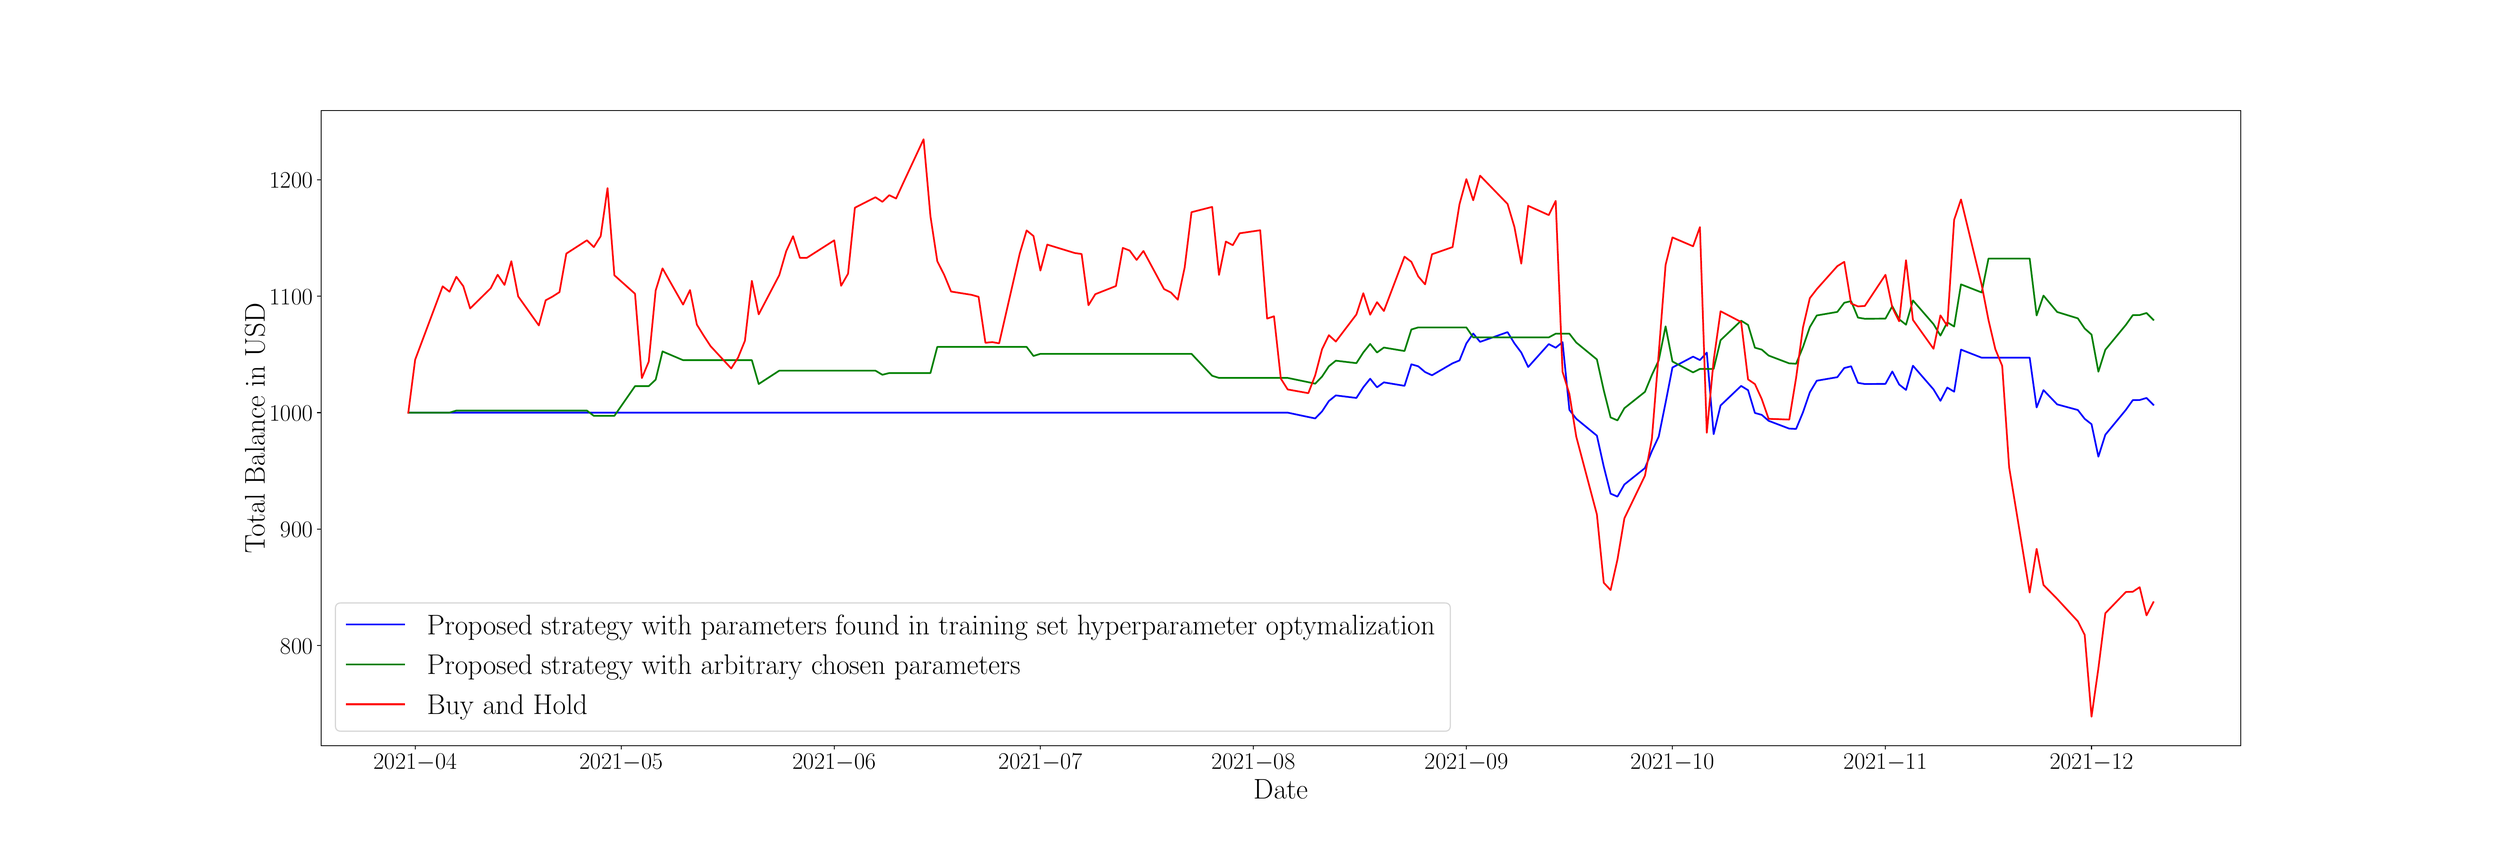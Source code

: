 \begingroup%
\makeatletter%
\begin{pgfpicture}%
\pgfpathrectangle{\pgfpointorigin}{\pgfqpoint{30.0in}{10.0in}}%
\pgfusepath{use as bounding box, clip}%
\begin{pgfscope}%
\pgfsetbuttcap%
\pgfsetmiterjoin%
\definecolor{currentfill}{rgb}{1.0,1.0,1.0}%
\pgfsetfillcolor{currentfill}%
\pgfsetlinewidth{0.0pt}%
\definecolor{currentstroke}{rgb}{1.0,1.0,1.0}%
\pgfsetstrokecolor{currentstroke}%
\pgfsetdash{}{0pt}%
\pgfpathmoveto{\pgfqpoint{0.0in}{0.0in}}%
\pgfpathlineto{\pgfqpoint{30.0in}{0.0in}}%
\pgfpathlineto{\pgfqpoint{30.0in}{10.0in}}%
\pgfpathlineto{\pgfqpoint{0.0in}{10.0in}}%
\pgfpathlineto{\pgfqpoint{0.0in}{0.0in}}%
\pgfpathclose%
\pgfusepath{fill}%
\end{pgfscope}%
\begin{pgfscope}%
\pgfsetbuttcap%
\pgfsetmiterjoin%
\definecolor{currentfill}{rgb}{1.0,1.0,1.0}%
\pgfsetfillcolor{currentfill}%
\pgfsetlinewidth{0.0pt}%
\definecolor{currentstroke}{rgb}{0.0,0.0,0.0}%
\pgfsetstrokecolor{currentstroke}%
\pgfsetstrokeopacity{0.0}%
\pgfsetdash{}{0pt}%
\pgfpathmoveto{\pgfqpoint{3.75in}{1.1in}}%
\pgfpathlineto{\pgfqpoint{27.0in}{1.1in}}%
\pgfpathlineto{\pgfqpoint{27.0in}{8.8in}}%
\pgfpathlineto{\pgfqpoint{3.75in}{8.8in}}%
\pgfpathlineto{\pgfqpoint{3.75in}{1.1in}}%
\pgfpathclose%
\pgfusepath{fill}%
\end{pgfscope}%
\begin{pgfscope}%
\pgfsetbuttcap%
\pgfsetroundjoin%
\definecolor{currentfill}{rgb}{0.0,0.0,0.0}%
\pgfsetfillcolor{currentfill}%
\pgfsetlinewidth{0.803pt}%
\definecolor{currentstroke}{rgb}{0.0,0.0,0.0}%
\pgfsetstrokecolor{currentstroke}%
\pgfsetdash{}{0pt}%
\pgfsys@defobject{currentmarker}{\pgfqpoint{0.0in}{-0.049in}}{\pgfqpoint{0.0in}{0.0in}}{%
\pgfpathmoveto{\pgfqpoint{0.0in}{0.0in}}%
\pgfpathlineto{\pgfqpoint{0.0in}{-0.049in}}%
\pgfusepath{stroke,fill}%
}%
\begin{pgfscope}%
\pgfsys@transformshift{4.89in}{1.1in}%
\pgfsys@useobject{currentmarker}{}%
\end{pgfscope}%
\end{pgfscope}%
\begin{pgfscope}%
\definecolor{textcolor}{rgb}{0.0,0.0,0.0}%
\pgfsetstrokecolor{textcolor}%
\pgfsetfillcolor{textcolor}%
\pgftext[x=4.89in,y=1.003in,,top]{\color{textcolor}\rmfamily\fontsize{20.0}{24.0}\selectfont \(\displaystyle {2021{-}04}\)}%
\end{pgfscope}%
\begin{pgfscope}%
\pgfsetbuttcap%
\pgfsetroundjoin%
\definecolor{currentfill}{rgb}{0.0,0.0,0.0}%
\pgfsetfillcolor{currentfill}%
\pgfsetlinewidth{0.803pt}%
\definecolor{currentstroke}{rgb}{0.0,0.0,0.0}%
\pgfsetstrokecolor{currentstroke}%
\pgfsetdash{}{0pt}%
\pgfsys@defobject{currentmarker}{\pgfqpoint{0.0in}{-0.049in}}{\pgfqpoint{0.0in}{0.0in}}{%
\pgfpathmoveto{\pgfqpoint{0.0in}{0.0in}}%
\pgfpathlineto{\pgfqpoint{0.0in}{-0.049in}}%
\pgfusepath{stroke,fill}%
}%
\begin{pgfscope}%
\pgfsys@transformshift{7.386in}{1.1in}%
\pgfsys@useobject{currentmarker}{}%
\end{pgfscope}%
\end{pgfscope}%
\begin{pgfscope}%
\definecolor{textcolor}{rgb}{0.0,0.0,0.0}%
\pgfsetstrokecolor{textcolor}%
\pgfsetfillcolor{textcolor}%
\pgftext[x=7.386in,y=1.003in,,top]{\color{textcolor}\rmfamily\fontsize{20.0}{24.0}\selectfont \(\displaystyle {2021{-}05}\)}%
\end{pgfscope}%
\begin{pgfscope}%
\pgfsetbuttcap%
\pgfsetroundjoin%
\definecolor{currentfill}{rgb}{0.0,0.0,0.0}%
\pgfsetfillcolor{currentfill}%
\pgfsetlinewidth{0.803pt}%
\definecolor{currentstroke}{rgb}{0.0,0.0,0.0}%
\pgfsetstrokecolor{currentstroke}%
\pgfsetdash{}{0pt}%
\pgfsys@defobject{currentmarker}{\pgfqpoint{0.0in}{-0.049in}}{\pgfqpoint{0.0in}{0.0in}}{%
\pgfpathmoveto{\pgfqpoint{0.0in}{0.0in}}%
\pgfpathlineto{\pgfqpoint{0.0in}{-0.049in}}%
\pgfusepath{stroke,fill}%
}%
\begin{pgfscope}%
\pgfsys@transformshift{9.966in}{1.1in}%
\pgfsys@useobject{currentmarker}{}%
\end{pgfscope}%
\end{pgfscope}%
\begin{pgfscope}%
\definecolor{textcolor}{rgb}{0.0,0.0,0.0}%
\pgfsetstrokecolor{textcolor}%
\pgfsetfillcolor{textcolor}%
\pgftext[x=9.966in,y=1.003in,,top]{\color{textcolor}\rmfamily\fontsize{20.0}{24.0}\selectfont \(\displaystyle {2021{-}06}\)}%
\end{pgfscope}%
\begin{pgfscope}%
\pgfsetbuttcap%
\pgfsetroundjoin%
\definecolor{currentfill}{rgb}{0.0,0.0,0.0}%
\pgfsetfillcolor{currentfill}%
\pgfsetlinewidth{0.803pt}%
\definecolor{currentstroke}{rgb}{0.0,0.0,0.0}%
\pgfsetstrokecolor{currentstroke}%
\pgfsetdash{}{0pt}%
\pgfsys@defobject{currentmarker}{\pgfqpoint{0.0in}{-0.049in}}{\pgfqpoint{0.0in}{0.0in}}{%
\pgfpathmoveto{\pgfqpoint{0.0in}{0.0in}}%
\pgfpathlineto{\pgfqpoint{0.0in}{-0.049in}}%
\pgfusepath{stroke,fill}%
}%
\begin{pgfscope}%
\pgfsys@transformshift{12.463in}{1.1in}%
\pgfsys@useobject{currentmarker}{}%
\end{pgfscope}%
\end{pgfscope}%
\begin{pgfscope}%
\definecolor{textcolor}{rgb}{0.0,0.0,0.0}%
\pgfsetstrokecolor{textcolor}%
\pgfsetfillcolor{textcolor}%
\pgftext[x=12.463in,y=1.003in,,top]{\color{textcolor}\rmfamily\fontsize{20.0}{24.0}\selectfont \(\displaystyle {2021{-}07}\)}%
\end{pgfscope}%
\begin{pgfscope}%
\pgfsetbuttcap%
\pgfsetroundjoin%
\definecolor{currentfill}{rgb}{0.0,0.0,0.0}%
\pgfsetfillcolor{currentfill}%
\pgfsetlinewidth{0.803pt}%
\definecolor{currentstroke}{rgb}{0.0,0.0,0.0}%
\pgfsetstrokecolor{currentstroke}%
\pgfsetdash{}{0pt}%
\pgfsys@defobject{currentmarker}{\pgfqpoint{0.0in}{-0.049in}}{\pgfqpoint{0.0in}{0.0in}}{%
\pgfpathmoveto{\pgfqpoint{0.0in}{0.0in}}%
\pgfpathlineto{\pgfqpoint{0.0in}{-0.049in}}%
\pgfusepath{stroke,fill}%
}%
\begin{pgfscope}%
\pgfsys@transformshift{15.042in}{1.1in}%
\pgfsys@useobject{currentmarker}{}%
\end{pgfscope}%
\end{pgfscope}%
\begin{pgfscope}%
\definecolor{textcolor}{rgb}{0.0,0.0,0.0}%
\pgfsetstrokecolor{textcolor}%
\pgfsetfillcolor{textcolor}%
\pgftext[x=15.042in,y=1.003in,,top]{\color{textcolor}\rmfamily\fontsize{20.0}{24.0}\selectfont \(\displaystyle {2021{-}08}\)}%
\end{pgfscope}%
\begin{pgfscope}%
\pgfsetbuttcap%
\pgfsetroundjoin%
\definecolor{currentfill}{rgb}{0.0,0.0,0.0}%
\pgfsetfillcolor{currentfill}%
\pgfsetlinewidth{0.803pt}%
\definecolor{currentstroke}{rgb}{0.0,0.0,0.0}%
\pgfsetstrokecolor{currentstroke}%
\pgfsetdash{}{0pt}%
\pgfsys@defobject{currentmarker}{\pgfqpoint{0.0in}{-0.049in}}{\pgfqpoint{0.0in}{0.0in}}{%
\pgfpathmoveto{\pgfqpoint{0.0in}{0.0in}}%
\pgfpathlineto{\pgfqpoint{0.0in}{-0.049in}}%
\pgfusepath{stroke,fill}%
}%
\begin{pgfscope}%
\pgfsys@transformshift{17.622in}{1.1in}%
\pgfsys@useobject{currentmarker}{}%
\end{pgfscope}%
\end{pgfscope}%
\begin{pgfscope}%
\definecolor{textcolor}{rgb}{0.0,0.0,0.0}%
\pgfsetstrokecolor{textcolor}%
\pgfsetfillcolor{textcolor}%
\pgftext[x=17.622in,y=1.003in,,top]{\color{textcolor}\rmfamily\fontsize{20.0}{24.0}\selectfont \(\displaystyle {2021{-}09}\)}%
\end{pgfscope}%
\begin{pgfscope}%
\pgfsetbuttcap%
\pgfsetroundjoin%
\definecolor{currentfill}{rgb}{0.0,0.0,0.0}%
\pgfsetfillcolor{currentfill}%
\pgfsetlinewidth{0.803pt}%
\definecolor{currentstroke}{rgb}{0.0,0.0,0.0}%
\pgfsetstrokecolor{currentstroke}%
\pgfsetdash{}{0pt}%
\pgfsys@defobject{currentmarker}{\pgfqpoint{0.0in}{-0.049in}}{\pgfqpoint{0.0in}{0.0in}}{%
\pgfpathmoveto{\pgfqpoint{0.0in}{0.0in}}%
\pgfpathlineto{\pgfqpoint{0.0in}{-0.049in}}%
\pgfusepath{stroke,fill}%
}%
\begin{pgfscope}%
\pgfsys@transformshift{20.118in}{1.1in}%
\pgfsys@useobject{currentmarker}{}%
\end{pgfscope}%
\end{pgfscope}%
\begin{pgfscope}%
\definecolor{textcolor}{rgb}{0.0,0.0,0.0}%
\pgfsetstrokecolor{textcolor}%
\pgfsetfillcolor{textcolor}%
\pgftext[x=20.118in,y=1.003in,,top]{\color{textcolor}\rmfamily\fontsize{20.0}{24.0}\selectfont \(\displaystyle {2021{-}10}\)}%
\end{pgfscope}%
\begin{pgfscope}%
\pgfsetbuttcap%
\pgfsetroundjoin%
\definecolor{currentfill}{rgb}{0.0,0.0,0.0}%
\pgfsetfillcolor{currentfill}%
\pgfsetlinewidth{0.803pt}%
\definecolor{currentstroke}{rgb}{0.0,0.0,0.0}%
\pgfsetstrokecolor{currentstroke}%
\pgfsetdash{}{0pt}%
\pgfsys@defobject{currentmarker}{\pgfqpoint{0.0in}{-0.049in}}{\pgfqpoint{0.0in}{0.0in}}{%
\pgfpathmoveto{\pgfqpoint{0.0in}{0.0in}}%
\pgfpathlineto{\pgfqpoint{0.0in}{-0.049in}}%
\pgfusepath{stroke,fill}%
}%
\begin{pgfscope}%
\pgfsys@transformshift{22.698in}{1.1in}%
\pgfsys@useobject{currentmarker}{}%
\end{pgfscope}%
\end{pgfscope}%
\begin{pgfscope}%
\definecolor{textcolor}{rgb}{0.0,0.0,0.0}%
\pgfsetstrokecolor{textcolor}%
\pgfsetfillcolor{textcolor}%
\pgftext[x=22.698in,y=1.003in,,top]{\color{textcolor}\rmfamily\fontsize{20.0}{24.0}\selectfont \(\displaystyle {2021{-}11}\)}%
\end{pgfscope}%
\begin{pgfscope}%
\pgfsetbuttcap%
\pgfsetroundjoin%
\definecolor{currentfill}{rgb}{0.0,0.0,0.0}%
\pgfsetfillcolor{currentfill}%
\pgfsetlinewidth{0.803pt}%
\definecolor{currentstroke}{rgb}{0.0,0.0,0.0}%
\pgfsetstrokecolor{currentstroke}%
\pgfsetdash{}{0pt}%
\pgfsys@defobject{currentmarker}{\pgfqpoint{0.0in}{-0.049in}}{\pgfqpoint{0.0in}{0.0in}}{%
\pgfpathmoveto{\pgfqpoint{0.0in}{0.0in}}%
\pgfpathlineto{\pgfqpoint{0.0in}{-0.049in}}%
\pgfusepath{stroke,fill}%
}%
\begin{pgfscope}%
\pgfsys@transformshift{25.194in}{1.1in}%
\pgfsys@useobject{currentmarker}{}%
\end{pgfscope}%
\end{pgfscope}%
\begin{pgfscope}%
\definecolor{textcolor}{rgb}{0.0,0.0,0.0}%
\pgfsetstrokecolor{textcolor}%
\pgfsetfillcolor{textcolor}%
\pgftext[x=25.194in,y=1.003in,,top]{\color{textcolor}\rmfamily\fontsize{20.0}{24.0}\selectfont \(\displaystyle {2021{-}12}\)}%
\end{pgfscope}%
\begin{pgfscope}%
\definecolor{textcolor}{rgb}{0.0,0.0,0.0}%
\pgfsetstrokecolor{textcolor}%
\pgfsetfillcolor{textcolor}%
\pgftext[x=15.375in,y=0.691in,,top]{\color{textcolor}\rmfamily\fontsize{25.0}{30.0}\selectfont Date}%
\end{pgfscope}%
\begin{pgfscope}%
\pgfsetbuttcap%
\pgfsetroundjoin%
\definecolor{currentfill}{rgb}{0.0,0.0,0.0}%
\pgfsetfillcolor{currentfill}%
\pgfsetlinewidth{0.803pt}%
\definecolor{currentstroke}{rgb}{0.0,0.0,0.0}%
\pgfsetstrokecolor{currentstroke}%
\pgfsetdash{}{0pt}%
\pgfsys@defobject{currentmarker}{\pgfqpoint{-0.049in}{0.0in}}{\pgfqpoint{-0.0in}{0.0in}}{%
\pgfpathmoveto{\pgfqpoint{-0.0in}{0.0in}}%
\pgfpathlineto{\pgfqpoint{-0.049in}{0.0in}}%
\pgfusepath{stroke,fill}%
}%
\begin{pgfscope}%
\pgfsys@transformshift{3.75in}{2.312in}%
\pgfsys@useobject{currentmarker}{}%
\end{pgfscope}%
\end{pgfscope}%
\begin{pgfscope}%
\definecolor{textcolor}{rgb}{0.0,0.0,0.0}%
\pgfsetstrokecolor{textcolor}%
\pgfsetfillcolor{textcolor}%
\pgftext[x=3.256in, y=2.212in, left, base]{\color{textcolor}\rmfamily\fontsize{20.0}{24.0}\selectfont \(\displaystyle {800}\)}%
\end{pgfscope}%
\begin{pgfscope}%
\pgfsetbuttcap%
\pgfsetroundjoin%
\definecolor{currentfill}{rgb}{0.0,0.0,0.0}%
\pgfsetfillcolor{currentfill}%
\pgfsetlinewidth{0.803pt}%
\definecolor{currentstroke}{rgb}{0.0,0.0,0.0}%
\pgfsetstrokecolor{currentstroke}%
\pgfsetdash{}{0pt}%
\pgfsys@defobject{currentmarker}{\pgfqpoint{-0.049in}{0.0in}}{\pgfqpoint{-0.0in}{0.0in}}{%
\pgfpathmoveto{\pgfqpoint{-0.0in}{0.0in}}%
\pgfpathlineto{\pgfqpoint{-0.049in}{0.0in}}%
\pgfusepath{stroke,fill}%
}%
\begin{pgfscope}%
\pgfsys@transformshift{3.75in}{3.724in}%
\pgfsys@useobject{currentmarker}{}%
\end{pgfscope}%
\end{pgfscope}%
\begin{pgfscope}%
\definecolor{textcolor}{rgb}{0.0,0.0,0.0}%
\pgfsetstrokecolor{textcolor}%
\pgfsetfillcolor{textcolor}%
\pgftext[x=3.256in, y=3.624in, left, base]{\color{textcolor}\rmfamily\fontsize{20.0}{24.0}\selectfont \(\displaystyle {900}\)}%
\end{pgfscope}%
\begin{pgfscope}%
\pgfsetbuttcap%
\pgfsetroundjoin%
\definecolor{currentfill}{rgb}{0.0,0.0,0.0}%
\pgfsetfillcolor{currentfill}%
\pgfsetlinewidth{0.803pt}%
\definecolor{currentstroke}{rgb}{0.0,0.0,0.0}%
\pgfsetstrokecolor{currentstroke}%
\pgfsetdash{}{0pt}%
\pgfsys@defobject{currentmarker}{\pgfqpoint{-0.049in}{0.0in}}{\pgfqpoint{-0.0in}{0.0in}}{%
\pgfpathmoveto{\pgfqpoint{-0.0in}{0.0in}}%
\pgfpathlineto{\pgfqpoint{-0.049in}{0.0in}}%
\pgfusepath{stroke,fill}%
}%
\begin{pgfscope}%
\pgfsys@transformshift{3.75in}{5.136in}%
\pgfsys@useobject{currentmarker}{}%
\end{pgfscope}%
\end{pgfscope}%
\begin{pgfscope}%
\definecolor{textcolor}{rgb}{0.0,0.0,0.0}%
\pgfsetstrokecolor{textcolor}%
\pgfsetfillcolor{textcolor}%
\pgftext[x=3.124in, y=5.036in, left, base]{\color{textcolor}\rmfamily\fontsize{20.0}{24.0}\selectfont \(\displaystyle {1000}\)}%
\end{pgfscope}%
\begin{pgfscope}%
\pgfsetbuttcap%
\pgfsetroundjoin%
\definecolor{currentfill}{rgb}{0.0,0.0,0.0}%
\pgfsetfillcolor{currentfill}%
\pgfsetlinewidth{0.803pt}%
\definecolor{currentstroke}{rgb}{0.0,0.0,0.0}%
\pgfsetstrokecolor{currentstroke}%
\pgfsetdash{}{0pt}%
\pgfsys@defobject{currentmarker}{\pgfqpoint{-0.049in}{0.0in}}{\pgfqpoint{-0.0in}{0.0in}}{%
\pgfpathmoveto{\pgfqpoint{-0.0in}{0.0in}}%
\pgfpathlineto{\pgfqpoint{-0.049in}{0.0in}}%
\pgfusepath{stroke,fill}%
}%
\begin{pgfscope}%
\pgfsys@transformshift{3.75in}{6.548in}%
\pgfsys@useobject{currentmarker}{}%
\end{pgfscope}%
\end{pgfscope}%
\begin{pgfscope}%
\definecolor{textcolor}{rgb}{0.0,0.0,0.0}%
\pgfsetstrokecolor{textcolor}%
\pgfsetfillcolor{textcolor}%
\pgftext[x=3.124in, y=6.448in, left, base]{\color{textcolor}\rmfamily\fontsize{20.0}{24.0}\selectfont \(\displaystyle {1100}\)}%
\end{pgfscope}%
\begin{pgfscope}%
\pgfsetbuttcap%
\pgfsetroundjoin%
\definecolor{currentfill}{rgb}{0.0,0.0,0.0}%
\pgfsetfillcolor{currentfill}%
\pgfsetlinewidth{0.803pt}%
\definecolor{currentstroke}{rgb}{0.0,0.0,0.0}%
\pgfsetstrokecolor{currentstroke}%
\pgfsetdash{}{0pt}%
\pgfsys@defobject{currentmarker}{\pgfqpoint{-0.049in}{0.0in}}{\pgfqpoint{-0.0in}{0.0in}}{%
\pgfpathmoveto{\pgfqpoint{-0.0in}{0.0in}}%
\pgfpathlineto{\pgfqpoint{-0.049in}{0.0in}}%
\pgfusepath{stroke,fill}%
}%
\begin{pgfscope}%
\pgfsys@transformshift{3.75in}{7.96in}%
\pgfsys@useobject{currentmarker}{}%
\end{pgfscope}%
\end{pgfscope}%
\begin{pgfscope}%
\definecolor{textcolor}{rgb}{0.0,0.0,0.0}%
\pgfsetstrokecolor{textcolor}%
\pgfsetfillcolor{textcolor}%
\pgftext[x=3.124in, y=7.86in, left, base]{\color{textcolor}\rmfamily\fontsize{20.0}{24.0}\selectfont \(\displaystyle {1200}\)}%
\end{pgfscope}%
\begin{pgfscope}%
\definecolor{textcolor}{rgb}{0.0,0.0,0.0}%
\pgfsetstrokecolor{textcolor}%
\pgfsetfillcolor{textcolor}%
\pgftext[x=3.069in,y=4.95in,,bottom,rotate=90.0]{\color{textcolor}\rmfamily\fontsize{25.0}{30.0}\selectfont Total Balance in USD}%
\end{pgfscope}%
\begin{pgfscope}%
\pgfpathrectangle{\pgfqpoint{3.75in}{1.1in}}{\pgfqpoint{23.25in}{7.7in}}%
\pgfusepath{clip}%
\pgfsetrectcap%
\pgfsetroundjoin%
\pgfsetlinewidth{1.506pt}%
\definecolor{currentstroke}{rgb}{0.0,0.0,1.0}%
\pgfsetstrokecolor{currentstroke}%
\pgfsetdash{}{0pt}%
\pgfpathmoveto{\pgfqpoint{4.807in}{5.136in}}%
\pgfpathlineto{\pgfqpoint{15.458in}{5.136in}}%
\pgfpathlineto{\pgfqpoint{15.708in}{5.083in}}%
\pgfpathlineto{\pgfqpoint{15.791in}{5.066in}}%
\pgfpathlineto{\pgfqpoint{15.874in}{5.151in}}%
\pgfpathlineto{\pgfqpoint{15.957in}{5.277in}}%
\pgfpathlineto{\pgfqpoint{16.041in}{5.345in}}%
\pgfpathlineto{\pgfqpoint{16.29in}{5.314in}}%
\pgfpathlineto{\pgfqpoint{16.374in}{5.444in}}%
\pgfpathlineto{\pgfqpoint{16.457in}{5.547in}}%
\pgfpathlineto{\pgfqpoint{16.54in}{5.443in}}%
\pgfpathlineto{\pgfqpoint{16.623in}{5.503in}}%
\pgfpathlineto{\pgfqpoint{16.873in}{5.461in}}%
\pgfpathlineto{\pgfqpoint{16.956in}{5.722in}}%
\pgfpathlineto{\pgfqpoint{17.039in}{5.698in}}%
\pgfpathlineto{\pgfqpoint{17.122in}{5.628in}}%
\pgfpathlineto{\pgfqpoint{17.206in}{5.589in}}%
\pgfpathlineto{\pgfqpoint{17.455in}{5.734in}}%
\pgfpathlineto{\pgfqpoint{17.539in}{5.769in}}%
\pgfpathlineto{\pgfqpoint{17.622in}{5.975in}}%
\pgfpathlineto{\pgfqpoint{17.705in}{6.095in}}%
\pgfpathlineto{\pgfqpoint{17.788in}{5.994in}}%
\pgfpathlineto{\pgfqpoint{18.121in}{6.112in}}%
\pgfpathlineto{\pgfqpoint{18.204in}{5.976in}}%
\pgfpathlineto{\pgfqpoint{18.287in}{5.865in}}%
\pgfpathlineto{\pgfqpoint{18.371in}{5.689in}}%
\pgfpathlineto{\pgfqpoint{18.62in}{5.967in}}%
\pgfpathlineto{\pgfqpoint{18.704in}{5.923in}}%
\pgfpathlineto{\pgfqpoint{18.787in}{5.991in}}%
\pgfpathlineto{\pgfqpoint{18.87in}{5.169in}}%
\pgfpathlineto{\pgfqpoint{18.953in}{5.062in}}%
\pgfpathlineto{\pgfqpoint{19.203in}{4.857in}}%
\pgfpathlineto{\pgfqpoint{19.286in}{4.483in}}%
\pgfpathlineto{\pgfqpoint{19.369in}{4.154in}}%
\pgfpathlineto{\pgfqpoint{19.452in}{4.118in}}%
\pgfpathlineto{\pgfqpoint{19.536in}{4.265in}}%
\pgfpathlineto{\pgfqpoint{19.785in}{4.464in}}%
\pgfpathlineto{\pgfqpoint{19.869in}{4.669in}}%
\pgfpathlineto{\pgfqpoint{19.952in}{4.846in}}%
\pgfpathlineto{\pgfqpoint{20.035in}{5.257in}}%
\pgfpathlineto{\pgfqpoint{20.118in}{5.683in}}%
\pgfpathlineto{\pgfqpoint{20.368in}{5.815in}}%
\pgfpathlineto{\pgfqpoint{20.451in}{5.773in}}%
\pgfpathlineto{\pgfqpoint{20.534in}{5.864in}}%
\pgfpathlineto{\pgfqpoint{20.617in}{4.875in}}%
\pgfpathlineto{\pgfqpoint{20.701in}{5.223in}}%
\pgfpathlineto{\pgfqpoint{20.95in}{5.46in}}%
\pgfpathlineto{\pgfqpoint{21.034in}{5.408in}}%
\pgfpathlineto{\pgfqpoint{21.117in}{5.132in}}%
\pgfpathlineto{\pgfqpoint{21.2in}{5.109in}}%
\pgfpathlineto{\pgfqpoint{21.283in}{5.037in}}%
\pgfpathlineto{\pgfqpoint{21.533in}{4.942in}}%
\pgfpathlineto{\pgfqpoint{21.616in}{4.939in}}%
\pgfpathlineto{\pgfqpoint{21.699in}{5.14in}}%
\pgfpathlineto{\pgfqpoint{21.782in}{5.382in}}%
\pgfpathlineto{\pgfqpoint{21.866in}{5.523in}}%
\pgfpathlineto{\pgfqpoint{22.115in}{5.566in}}%
\pgfpathlineto{\pgfqpoint{22.199in}{5.677in}}%
\pgfpathlineto{\pgfqpoint{22.282in}{5.698in}}%
\pgfpathlineto{\pgfqpoint{22.365in}{5.497in}}%
\pgfpathlineto{\pgfqpoint{22.448in}{5.483in}}%
\pgfpathlineto{\pgfqpoint{22.698in}{5.485in}}%
\pgfpathlineto{\pgfqpoint{22.781in}{5.635in}}%
\pgfpathlineto{\pgfqpoint{22.864in}{5.477in}}%
\pgfpathlineto{\pgfqpoint{22.947in}{5.411in}}%
\pgfpathlineto{\pgfqpoint{23.031in}{5.705in}}%
\pgfpathlineto{\pgfqpoint{23.28in}{5.418in}}%
\pgfpathlineto{\pgfqpoint{23.364in}{5.279in}}%
\pgfpathlineto{\pgfqpoint{23.447in}{5.44in}}%
\pgfpathlineto{\pgfqpoint{23.53in}{5.39in}}%
\pgfpathlineto{\pgfqpoint{23.613in}{5.9in}}%
\pgfpathlineto{\pgfqpoint{23.863in}{5.802in}}%
\pgfpathlineto{\pgfqpoint{24.445in}{5.802in}}%
\pgfpathlineto{\pgfqpoint{24.529in}{5.199in}}%
\pgfpathlineto{\pgfqpoint{24.612in}{5.409in}}%
\pgfpathlineto{\pgfqpoint{24.778in}{5.236in}}%
\pgfpathlineto{\pgfqpoint{25.028in}{5.168in}}%
\pgfpathlineto{\pgfqpoint{25.111in}{5.061in}}%
\pgfpathlineto{\pgfqpoint{25.194in}{4.996in}}%
\pgfpathlineto{\pgfqpoint{25.277in}{4.602in}}%
\pgfpathlineto{\pgfqpoint{25.361in}{4.868in}}%
\pgfpathlineto{\pgfqpoint{25.61in}{5.17in}}%
\pgfpathlineto{\pgfqpoint{25.694in}{5.288in}}%
\pgfpathlineto{\pgfqpoint{25.777in}{5.289in}}%
\pgfpathlineto{\pgfqpoint{25.86in}{5.314in}}%
\pgfpathlineto{\pgfqpoint{25.943in}{5.231in}}%
\pgfpathlineto{\pgfqpoint{25.943in}{5.231in}}%
\pgfusepath{stroke}%
\end{pgfscope}%
\begin{pgfscope}%
\pgfpathrectangle{\pgfqpoint{3.75in}{1.1in}}{\pgfqpoint{23.25in}{7.7in}}%
\pgfusepath{clip}%
\pgfsetrectcap%
\pgfsetroundjoin%
\pgfsetlinewidth{1.506pt}%
\definecolor{currentstroke}{rgb}{0.0,0.502,0.0}%
\pgfsetstrokecolor{currentstroke}%
\pgfsetdash{}{0pt}%
\pgfpathmoveto{\pgfqpoint{4.807in}{5.136in}}%
\pgfpathlineto{\pgfqpoint{5.306in}{5.136in}}%
\pgfpathlineto{\pgfqpoint{5.389in}{5.161in}}%
\pgfpathlineto{\pgfqpoint{6.97in}{5.161in}}%
\pgfpathlineto{\pgfqpoint{7.054in}{5.097in}}%
\pgfpathlineto{\pgfqpoint{7.303in}{5.097in}}%
\pgfpathlineto{\pgfqpoint{7.553in}{5.457in}}%
\pgfpathlineto{\pgfqpoint{7.719in}{5.457in}}%
\pgfpathlineto{\pgfqpoint{7.803in}{5.536in}}%
\pgfpathlineto{\pgfqpoint{7.886in}{5.878in}}%
\pgfpathlineto{\pgfqpoint{8.135in}{5.772in}}%
\pgfpathlineto{\pgfqpoint{8.968in}{5.772in}}%
\pgfpathlineto{\pgfqpoint{9.051in}{5.483in}}%
\pgfpathlineto{\pgfqpoint{9.3in}{5.645in}}%
\pgfpathlineto{\pgfqpoint{10.465in}{5.645in}}%
\pgfpathlineto{\pgfqpoint{10.549in}{5.595in}}%
\pgfpathlineto{\pgfqpoint{10.632in}{5.616in}}%
\pgfpathlineto{\pgfqpoint{11.131in}{5.616in}}%
\pgfpathlineto{\pgfqpoint{11.214in}{5.933in}}%
\pgfpathlineto{\pgfqpoint{12.296in}{5.933in}}%
\pgfpathlineto{\pgfqpoint{12.379in}{5.823in}}%
\pgfpathlineto{\pgfqpoint{12.463in}{5.849in}}%
\pgfpathlineto{\pgfqpoint{14.293in}{5.849in}}%
\pgfpathlineto{\pgfqpoint{14.543in}{5.583in}}%
\pgfpathlineto{\pgfqpoint{14.626in}{5.557in}}%
\pgfpathlineto{\pgfqpoint{15.458in}{5.557in}}%
\pgfpathlineto{\pgfqpoint{15.708in}{5.505in}}%
\pgfpathlineto{\pgfqpoint{15.791in}{5.487in}}%
\pgfpathlineto{\pgfqpoint{15.874in}{5.573in}}%
\pgfpathlineto{\pgfqpoint{15.957in}{5.698in}}%
\pgfpathlineto{\pgfqpoint{16.041in}{5.766in}}%
\pgfpathlineto{\pgfqpoint{16.29in}{5.736in}}%
\pgfpathlineto{\pgfqpoint{16.374in}{5.866in}}%
\pgfpathlineto{\pgfqpoint{16.457in}{5.969in}}%
\pgfpathlineto{\pgfqpoint{16.54in}{5.865in}}%
\pgfpathlineto{\pgfqpoint{16.623in}{5.925in}}%
\pgfpathlineto{\pgfqpoint{16.873in}{5.883in}}%
\pgfpathlineto{\pgfqpoint{16.956in}{6.144in}}%
\pgfpathlineto{\pgfqpoint{17.039in}{6.169in}}%
\pgfpathlineto{\pgfqpoint{17.622in}{6.169in}}%
\pgfpathlineto{\pgfqpoint{17.705in}{6.048in}}%
\pgfpathlineto{\pgfqpoint{18.62in}{6.048in}}%
\pgfpathlineto{\pgfqpoint{18.704in}{6.093in}}%
\pgfpathlineto{\pgfqpoint{18.87in}{6.093in}}%
\pgfpathlineto{\pgfqpoint{18.953in}{5.986in}}%
\pgfpathlineto{\pgfqpoint{19.203in}{5.781in}}%
\pgfpathlineto{\pgfqpoint{19.286in}{5.407in}}%
\pgfpathlineto{\pgfqpoint{19.369in}{5.078in}}%
\pgfpathlineto{\pgfqpoint{19.452in}{5.042in}}%
\pgfpathlineto{\pgfqpoint{19.536in}{5.19in}}%
\pgfpathlineto{\pgfqpoint{19.785in}{5.388in}}%
\pgfpathlineto{\pgfqpoint{19.869in}{5.593in}}%
\pgfpathlineto{\pgfqpoint{19.952in}{5.77in}}%
\pgfpathlineto{\pgfqpoint{20.035in}{6.182in}}%
\pgfpathlineto{\pgfqpoint{20.118in}{5.756in}}%
\pgfpathlineto{\pgfqpoint{20.368in}{5.624in}}%
\pgfpathlineto{\pgfqpoint{20.451in}{5.666in}}%
\pgfpathlineto{\pgfqpoint{20.617in}{5.666in}}%
\pgfpathlineto{\pgfqpoint{20.701in}{6.014in}}%
\pgfpathlineto{\pgfqpoint{20.95in}{6.251in}}%
\pgfpathlineto{\pgfqpoint{21.034in}{6.199in}}%
\pgfpathlineto{\pgfqpoint{21.117in}{5.923in}}%
\pgfpathlineto{\pgfqpoint{21.2in}{5.9in}}%
\pgfpathlineto{\pgfqpoint{21.283in}{5.828in}}%
\pgfpathlineto{\pgfqpoint{21.533in}{5.733in}}%
\pgfpathlineto{\pgfqpoint{21.616in}{5.729in}}%
\pgfpathlineto{\pgfqpoint{21.699in}{5.931in}}%
\pgfpathlineto{\pgfqpoint{21.782in}{6.173in}}%
\pgfpathlineto{\pgfqpoint{21.866in}{6.314in}}%
\pgfpathlineto{\pgfqpoint{22.115in}{6.357in}}%
\pgfpathlineto{\pgfqpoint{22.199in}{6.468in}}%
\pgfpathlineto{\pgfqpoint{22.282in}{6.488in}}%
\pgfpathlineto{\pgfqpoint{22.365in}{6.288in}}%
\pgfpathlineto{\pgfqpoint{22.448in}{6.274in}}%
\pgfpathlineto{\pgfqpoint{22.698in}{6.276in}}%
\pgfpathlineto{\pgfqpoint{22.781in}{6.426in}}%
\pgfpathlineto{\pgfqpoint{22.864in}{6.268in}}%
\pgfpathlineto{\pgfqpoint{22.947in}{6.202in}}%
\pgfpathlineto{\pgfqpoint{23.031in}{6.496in}}%
\pgfpathlineto{\pgfqpoint{23.28in}{6.209in}}%
\pgfpathlineto{\pgfqpoint{23.364in}{6.07in}}%
\pgfpathlineto{\pgfqpoint{23.447in}{6.231in}}%
\pgfpathlineto{\pgfqpoint{23.53in}{6.18in}}%
\pgfpathlineto{\pgfqpoint{23.613in}{6.691in}}%
\pgfpathlineto{\pgfqpoint{23.863in}{6.593in}}%
\pgfpathlineto{\pgfqpoint{23.946in}{7.004in}}%
\pgfpathlineto{\pgfqpoint{24.445in}{7.004in}}%
\pgfpathlineto{\pgfqpoint{24.529in}{6.314in}}%
\pgfpathlineto{\pgfqpoint{24.612in}{6.555in}}%
\pgfpathlineto{\pgfqpoint{24.778in}{6.356in}}%
\pgfpathlineto{\pgfqpoint{25.028in}{6.279in}}%
\pgfpathlineto{\pgfqpoint{25.111in}{6.156in}}%
\pgfpathlineto{\pgfqpoint{25.194in}{6.082in}}%
\pgfpathlineto{\pgfqpoint{25.277in}{5.632in}}%
\pgfpathlineto{\pgfqpoint{25.361in}{5.898in}}%
\pgfpathlineto{\pgfqpoint{25.61in}{6.2in}}%
\pgfpathlineto{\pgfqpoint{25.694in}{6.318in}}%
\pgfpathlineto{\pgfqpoint{25.777in}{6.319in}}%
\pgfpathlineto{\pgfqpoint{25.86in}{6.344in}}%
\pgfpathlineto{\pgfqpoint{25.943in}{6.261in}}%
\pgfpathlineto{\pgfqpoint{25.943in}{6.261in}}%
\pgfusepath{stroke}%
\end{pgfscope}%
\begin{pgfscope}%
\pgfpathrectangle{\pgfqpoint{3.75in}{1.1in}}{\pgfqpoint{23.25in}{7.7in}}%
\pgfusepath{clip}%
\pgfsetrectcap%
\pgfsetroundjoin%
\pgfsetlinewidth{1.506pt}%
\definecolor{currentstroke}{rgb}{1.0,0.0,0.0}%
\pgfsetstrokecolor{currentstroke}%
\pgfsetdash{}{0pt}%
\pgfpathmoveto{\pgfqpoint{4.807in}{5.136in}}%
\pgfpathlineto{\pgfqpoint{4.89in}{5.778in}}%
\pgfpathlineto{\pgfqpoint{5.223in}{6.667in}}%
\pgfpathlineto{\pgfqpoint{5.306in}{6.602in}}%
\pgfpathlineto{\pgfqpoint{5.389in}{6.783in}}%
\pgfpathlineto{\pgfqpoint{5.473in}{6.669in}}%
\pgfpathlineto{\pgfqpoint{5.556in}{6.399in}}%
\pgfpathlineto{\pgfqpoint{5.805in}{6.644in}}%
\pgfpathlineto{\pgfqpoint{5.889in}{6.808in}}%
\pgfpathlineto{\pgfqpoint{5.972in}{6.684in}}%
\pgfpathlineto{\pgfqpoint{6.055in}{6.972in}}%
\pgfpathlineto{\pgfqpoint{6.138in}{6.545in}}%
\pgfpathlineto{\pgfqpoint{6.388in}{6.193in}}%
\pgfpathlineto{\pgfqpoint{6.471in}{6.498in}}%
\pgfpathlineto{\pgfqpoint{6.554in}{6.543in}}%
\pgfpathlineto{\pgfqpoint{6.638in}{6.597in}}%
\pgfpathlineto{\pgfqpoint{6.721in}{7.064in}}%
\pgfpathlineto{\pgfqpoint{6.97in}{7.225in}}%
\pgfpathlineto{\pgfqpoint{7.054in}{7.143in}}%
\pgfpathlineto{\pgfqpoint{7.137in}{7.275in}}%
\pgfpathlineto{\pgfqpoint{7.22in}{7.858in}}%
\pgfpathlineto{\pgfqpoint{7.303in}{6.801in}}%
\pgfpathlineto{\pgfqpoint{7.553in}{6.577in}}%
\pgfpathlineto{\pgfqpoint{7.636in}{5.555in}}%
\pgfpathlineto{\pgfqpoint{7.719in}{5.754in}}%
\pgfpathlineto{\pgfqpoint{7.803in}{6.617in}}%
\pgfpathlineto{\pgfqpoint{7.886in}{6.885in}}%
\pgfpathlineto{\pgfqpoint{8.135in}{6.446in}}%
\pgfpathlineto{\pgfqpoint{8.219in}{6.622in}}%
\pgfpathlineto{\pgfqpoint{8.302in}{6.203in}}%
\pgfpathlineto{\pgfqpoint{8.385in}{6.069in}}%
\pgfpathlineto{\pgfqpoint{8.468in}{5.942in}}%
\pgfpathlineto{\pgfqpoint{8.718in}{5.672in}}%
\pgfpathlineto{\pgfqpoint{8.801in}{5.803in}}%
\pgfpathlineto{\pgfqpoint{8.884in}{6.007in}}%
\pgfpathlineto{\pgfqpoint{8.968in}{6.734in}}%
\pgfpathlineto{\pgfqpoint{9.051in}{6.327in}}%
\pgfpathlineto{\pgfqpoint{9.3in}{6.803in}}%
\pgfpathlineto{\pgfqpoint{9.384in}{7.093in}}%
\pgfpathlineto{\pgfqpoint{9.467in}{7.275in}}%
\pgfpathlineto{\pgfqpoint{9.55in}{7.012in}}%
\pgfpathlineto{\pgfqpoint{9.633in}{7.012in}}%
\pgfpathlineto{\pgfqpoint{9.966in}{7.225in}}%
\pgfpathlineto{\pgfqpoint{10.049in}{6.674in}}%
\pgfpathlineto{\pgfqpoint{10.133in}{6.82in}}%
\pgfpathlineto{\pgfqpoint{10.216in}{7.62in}}%
\pgfpathlineto{\pgfqpoint{10.465in}{7.747in}}%
\pgfpathlineto{\pgfqpoint{10.549in}{7.692in}}%
\pgfpathlineto{\pgfqpoint{10.632in}{7.772in}}%
\pgfpathlineto{\pgfqpoint{10.715in}{7.732in}}%
\pgfpathlineto{\pgfqpoint{10.798in}{7.913in}}%
\pgfpathlineto{\pgfqpoint{11.048in}{8.45in}}%
\pgfpathlineto{\pgfqpoint{11.131in}{7.518in}}%
\pgfpathlineto{\pgfqpoint{11.214in}{6.972in}}%
\pgfpathlineto{\pgfqpoint{11.298in}{6.805in}}%
\pgfpathlineto{\pgfqpoint{11.381in}{6.604in}}%
\pgfpathlineto{\pgfqpoint{11.63in}{6.564in}}%
\pgfpathlineto{\pgfqpoint{11.714in}{6.54in}}%
\pgfpathlineto{\pgfqpoint{11.797in}{5.983in}}%
\pgfpathlineto{\pgfqpoint{11.88in}{5.991in}}%
\pgfpathlineto{\pgfqpoint{11.963in}{5.976in}}%
\pgfpathlineto{\pgfqpoint{12.213in}{7.066in}}%
\pgfpathlineto{\pgfqpoint{12.296in}{7.345in}}%
\pgfpathlineto{\pgfqpoint{12.379in}{7.277in}}%
\pgfpathlineto{\pgfqpoint{12.463in}{6.858in}}%
\pgfpathlineto{\pgfqpoint{12.546in}{7.173in}}%
\pgfpathlineto{\pgfqpoint{12.879in}{7.071in}}%
\pgfpathlineto{\pgfqpoint{12.962in}{7.059in}}%
\pgfpathlineto{\pgfqpoint{13.045in}{6.438in}}%
\pgfpathlineto{\pgfqpoint{13.128in}{6.572in}}%
\pgfpathlineto{\pgfqpoint{13.378in}{6.671in}}%
\pgfpathlineto{\pgfqpoint{13.461in}{7.133in}}%
\pgfpathlineto{\pgfqpoint{13.544in}{7.101in}}%
\pgfpathlineto{\pgfqpoint{13.628in}{6.987in}}%
\pgfpathlineto{\pgfqpoint{13.711in}{7.096in}}%
\pgfpathlineto{\pgfqpoint{13.96in}{6.634in}}%
\pgfpathlineto{\pgfqpoint{14.044in}{6.592in}}%
\pgfpathlineto{\pgfqpoint{14.127in}{6.505in}}%
\pgfpathlineto{\pgfqpoint{14.21in}{6.895in}}%
\pgfpathlineto{\pgfqpoint{14.293in}{7.566in}}%
\pgfpathlineto{\pgfqpoint{14.543in}{7.63in}}%
\pgfpathlineto{\pgfqpoint{14.626in}{6.805in}}%
\pgfpathlineto{\pgfqpoint{14.709in}{7.21in}}%
\pgfpathlineto{\pgfqpoint{14.793in}{7.166in}}%
\pgfpathlineto{\pgfqpoint{14.876in}{7.31in}}%
\pgfpathlineto{\pgfqpoint{15.125in}{7.347in}}%
\pgfpathlineto{\pgfqpoint{15.209in}{6.276in}}%
\pgfpathlineto{\pgfqpoint{15.292in}{6.304in}}%
\pgfpathlineto{\pgfqpoint{15.375in}{5.548in}}%
\pgfpathlineto{\pgfqpoint{15.458in}{5.417in}}%
\pgfpathlineto{\pgfqpoint{15.708in}{5.372in}}%
\pgfpathlineto{\pgfqpoint{15.791in}{5.588in}}%
\pgfpathlineto{\pgfqpoint{15.874in}{5.904in}}%
\pgfpathlineto{\pgfqpoint{15.957in}{6.075in}}%
\pgfpathlineto{\pgfqpoint{16.041in}{5.998in}}%
\pgfpathlineto{\pgfqpoint{16.29in}{6.326in}}%
\pgfpathlineto{\pgfqpoint{16.374in}{6.584in}}%
\pgfpathlineto{\pgfqpoint{16.457in}{6.323in}}%
\pgfpathlineto{\pgfqpoint{16.54in}{6.475in}}%
\pgfpathlineto{\pgfqpoint{16.623in}{6.368in}}%
\pgfpathlineto{\pgfqpoint{16.873in}{7.027in}}%
\pgfpathlineto{\pgfqpoint{16.956in}{6.964in}}%
\pgfpathlineto{\pgfqpoint{17.039in}{6.788in}}%
\pgfpathlineto{\pgfqpoint{17.122in}{6.691in}}%
\pgfpathlineto{\pgfqpoint{17.206in}{7.056in}}%
\pgfpathlineto{\pgfqpoint{17.455in}{7.143in}}%
\pgfpathlineto{\pgfqpoint{17.539in}{7.663in}}%
\pgfpathlineto{\pgfqpoint{17.622in}{7.967in}}%
\pgfpathlineto{\pgfqpoint{17.705in}{7.71in}}%
\pgfpathlineto{\pgfqpoint{17.788in}{8.009in}}%
\pgfpathlineto{\pgfqpoint{18.121in}{7.666in}}%
\pgfpathlineto{\pgfqpoint{18.204in}{7.387in}}%
\pgfpathlineto{\pgfqpoint{18.287in}{6.942in}}%
\pgfpathlineto{\pgfqpoint{18.371in}{7.643in}}%
\pgfpathlineto{\pgfqpoint{18.62in}{7.531in}}%
\pgfpathlineto{\pgfqpoint{18.704in}{7.703in}}%
\pgfpathlineto{\pgfqpoint{18.787in}{5.631in}}%
\pgfpathlineto{\pgfqpoint{18.87in}{5.362in}}%
\pgfpathlineto{\pgfqpoint{18.953in}{4.845in}}%
\pgfpathlineto{\pgfqpoint{19.203in}{3.902in}}%
\pgfpathlineto{\pgfqpoint{19.286in}{3.074in}}%
\pgfpathlineto{\pgfqpoint{19.369in}{2.985in}}%
\pgfpathlineto{\pgfqpoint{19.452in}{3.355in}}%
\pgfpathlineto{\pgfqpoint{19.536in}{3.855in}}%
\pgfpathlineto{\pgfqpoint{19.785in}{4.372in}}%
\pgfpathlineto{\pgfqpoint{19.869in}{4.818in}}%
\pgfpathlineto{\pgfqpoint{19.952in}{5.855in}}%
\pgfpathlineto{\pgfqpoint{20.035in}{6.927in}}%
\pgfpathlineto{\pgfqpoint{20.118in}{7.26in}}%
\pgfpathlineto{\pgfqpoint{20.368in}{7.153in}}%
\pgfpathlineto{\pgfqpoint{20.451in}{7.385in}}%
\pgfpathlineto{\pgfqpoint{20.534in}{4.892in}}%
\pgfpathlineto{\pgfqpoint{20.617in}{5.768in}}%
\pgfpathlineto{\pgfqpoint{20.701in}{6.365in}}%
\pgfpathlineto{\pgfqpoint{20.95in}{6.235in}}%
\pgfpathlineto{\pgfqpoint{21.034in}{5.539in}}%
\pgfpathlineto{\pgfqpoint{21.117in}{5.482in}}%
\pgfpathlineto{\pgfqpoint{21.2in}{5.3in}}%
\pgfpathlineto{\pgfqpoint{21.283in}{5.061in}}%
\pgfpathlineto{\pgfqpoint{21.533in}{5.052in}}%
\pgfpathlineto{\pgfqpoint{21.616in}{5.559in}}%
\pgfpathlineto{\pgfqpoint{21.699in}{6.168in}}%
\pgfpathlineto{\pgfqpoint{21.782in}{6.524in}}%
\pgfpathlineto{\pgfqpoint{21.866in}{6.633in}}%
\pgfpathlineto{\pgfqpoint{22.115in}{6.912in}}%
\pgfpathlineto{\pgfqpoint{22.199in}{6.964in}}%
\pgfpathlineto{\pgfqpoint{22.282in}{6.459in}}%
\pgfpathlineto{\pgfqpoint{22.365in}{6.424in}}%
\pgfpathlineto{\pgfqpoint{22.448in}{6.429in}}%
\pgfpathlineto{\pgfqpoint{22.698in}{6.807in}}%
\pgfpathlineto{\pgfqpoint{22.781in}{6.41in}}%
\pgfpathlineto{\pgfqpoint{22.864in}{6.243in}}%
\pgfpathlineto{\pgfqpoint{22.947in}{6.984in}}%
\pgfpathlineto{\pgfqpoint{23.031in}{6.26in}}%
\pgfpathlineto{\pgfqpoint{23.28in}{5.91in}}%
\pgfpathlineto{\pgfqpoint{23.364in}{6.315in}}%
\pgfpathlineto{\pgfqpoint{23.447in}{6.188in}}%
\pgfpathlineto{\pgfqpoint{23.53in}{7.474in}}%
\pgfpathlineto{\pgfqpoint{23.613in}{7.72in}}%
\pgfpathlineto{\pgfqpoint{23.863in}{6.686in}}%
\pgfpathlineto{\pgfqpoint{23.946in}{6.258in}}%
\pgfpathlineto{\pgfqpoint{24.029in}{5.905in}}%
\pgfpathlineto{\pgfqpoint{24.112in}{5.703in}}%
\pgfpathlineto{\pgfqpoint{24.196in}{4.474in}}%
\pgfpathlineto{\pgfqpoint{24.445in}{2.955in}}%
\pgfpathlineto{\pgfqpoint{24.529in}{3.485in}}%
\pgfpathlineto{\pgfqpoint{24.612in}{3.047in}}%
\pgfpathlineto{\pgfqpoint{24.778in}{2.878in}}%
\pgfpathlineto{\pgfqpoint{25.028in}{2.607in}}%
\pgfpathlineto{\pgfqpoint{25.111in}{2.442in}}%
\pgfpathlineto{\pgfqpoint{25.194in}{1.45in}}%
\pgfpathlineto{\pgfqpoint{25.277in}{2.037in}}%
\pgfpathlineto{\pgfqpoint{25.361in}{2.704in}}%
\pgfpathlineto{\pgfqpoint{25.61in}{2.962in}}%
\pgfpathlineto{\pgfqpoint{25.694in}{2.965in}}%
\pgfpathlineto{\pgfqpoint{25.777in}{3.02in}}%
\pgfpathlineto{\pgfqpoint{25.86in}{2.678in}}%
\pgfpathlineto{\pgfqpoint{25.943in}{2.838in}}%
\pgfpathlineto{\pgfqpoint{25.943in}{2.838in}}%
\pgfusepath{stroke}%
\end{pgfscope}%
\begin{pgfscope}%
\pgfsetrectcap%
\pgfsetmiterjoin%
\pgfsetlinewidth{0.803pt}%
\definecolor{currentstroke}{rgb}{0.0,0.0,0.0}%
\pgfsetstrokecolor{currentstroke}%
\pgfsetdash{}{0pt}%
\pgfpathmoveto{\pgfqpoint{3.75in}{1.1in}}%
\pgfpathlineto{\pgfqpoint{3.75in}{8.8in}}%
\pgfusepath{stroke}%
\end{pgfscope}%
\begin{pgfscope}%
\pgfsetrectcap%
\pgfsetmiterjoin%
\pgfsetlinewidth{0.803pt}%
\definecolor{currentstroke}{rgb}{0.0,0.0,0.0}%
\pgfsetstrokecolor{currentstroke}%
\pgfsetdash{}{0pt}%
\pgfpathmoveto{\pgfqpoint{27.0in}{1.1in}}%
\pgfpathlineto{\pgfqpoint{27.0in}{8.8in}}%
\pgfusepath{stroke}%
\end{pgfscope}%
\begin{pgfscope}%
\pgfsetrectcap%
\pgfsetmiterjoin%
\pgfsetlinewidth{0.803pt}%
\definecolor{currentstroke}{rgb}{0.0,0.0,0.0}%
\pgfsetstrokecolor{currentstroke}%
\pgfsetdash{}{0pt}%
\pgfpathmoveto{\pgfqpoint{3.75in}{1.1in}}%
\pgfpathlineto{\pgfqpoint{27.0in}{1.1in}}%
\pgfusepath{stroke}%
\end{pgfscope}%
\begin{pgfscope}%
\pgfsetrectcap%
\pgfsetmiterjoin%
\pgfsetlinewidth{0.803pt}%
\definecolor{currentstroke}{rgb}{0.0,0.0,0.0}%
\pgfsetstrokecolor{currentstroke}%
\pgfsetdash{}{0pt}%
\pgfpathmoveto{\pgfqpoint{3.75in}{8.8in}}%
\pgfpathlineto{\pgfqpoint{27.0in}{8.8in}}%
\pgfusepath{stroke}%
\end{pgfscope}%
\begin{pgfscope}%
\definecolor{textcolor}{rgb}{0.0,0.0,0.0}%
\pgfsetstrokecolor{textcolor}%
\pgfsetfillcolor{textcolor}%
\pgftext[x=15.375in,y=8.883in,,base]{\color{textcolor}\rmfamily\fontsize{30.0}{36.0}\selectfont }%
\end{pgfscope}%
\begin{pgfscope}%
\pgfsetbuttcap%
\pgfsetmiterjoin%
\definecolor{currentfill}{rgb}{1.0,1.0,1.0}%
\pgfsetfillcolor{currentfill}%
\pgfsetfillopacity{0.8}%
\pgfsetlinewidth{1.004pt}%
\definecolor{currentstroke}{rgb}{0.8,0.8,0.8}%
\pgfsetstrokecolor{currentstroke}%
\pgfsetstrokeopacity{0.8}%
\pgfsetdash{}{0pt}%
\pgfpathmoveto{\pgfqpoint{3.993in}{1.274in}}%
\pgfpathlineto{\pgfqpoint{17.359in}{1.274in}}%
\pgfpathquadraticcurveto{\pgfqpoint{17.428in}{1.274in}}{\pgfqpoint{17.428in}{1.343in}}%
\pgfpathlineto{\pgfqpoint{17.428in}{2.76in}}%
\pgfpathquadraticcurveto{\pgfqpoint{17.428in}{2.829in}}{\pgfqpoint{17.359in}{2.829in}}%
\pgfpathlineto{\pgfqpoint{3.993in}{2.829in}}%
\pgfpathquadraticcurveto{\pgfqpoint{3.924in}{2.829in}}{\pgfqpoint{3.924in}{2.76in}}%
\pgfpathlineto{\pgfqpoint{3.924in}{1.343in}}%
\pgfpathquadraticcurveto{\pgfqpoint{3.924in}{1.274in}}{\pgfqpoint{3.993in}{1.274in}}%
\pgfpathlineto{\pgfqpoint{3.993in}{1.274in}}%
\pgfpathclose%
\pgfusepath{stroke,fill}%
\end{pgfscope}%
\begin{pgfscope}%
\pgfsetrectcap%
\pgfsetroundjoin%
\pgfsetlinewidth{1.506pt}%
\definecolor{currentstroke}{rgb}{0.0,0.0,1.0}%
\pgfsetstrokecolor{currentstroke}%
\pgfsetdash{}{0pt}%
\pgfpathmoveto{\pgfqpoint{4.062in}{2.569in}}%
\pgfpathlineto{\pgfqpoint{4.41in}{2.569in}}%
\pgfpathlineto{\pgfqpoint{4.757in}{2.569in}}%
\pgfusepath{stroke}%
\end{pgfscope}%
\begin{pgfscope}%
\definecolor{textcolor}{rgb}{0.0,0.0,0.0}%
\pgfsetstrokecolor{textcolor}%
\pgfsetfillcolor{textcolor}%
\pgftext[x=5.035in,y=2.447in,left,base]{\color{textcolor}\rmfamily\fontsize{25.0}{30.0}\selectfont Proposed strategy with parameters found in training set hyperparameter optymalization}%
\end{pgfscope}%
\begin{pgfscope}%
\pgfsetrectcap%
\pgfsetroundjoin%
\pgfsetlinewidth{1.506pt}%
\definecolor{currentstroke}{rgb}{0.0,0.502,0.0}%
\pgfsetstrokecolor{currentstroke}%
\pgfsetdash{}{0pt}%
\pgfpathmoveto{\pgfqpoint{4.062in}{2.085in}}%
\pgfpathlineto{\pgfqpoint{4.41in}{2.085in}}%
\pgfpathlineto{\pgfqpoint{4.757in}{2.085in}}%
\pgfusepath{stroke}%
\end{pgfscope}%
\begin{pgfscope}%
\definecolor{textcolor}{rgb}{0.0,0.0,0.0}%
\pgfsetstrokecolor{textcolor}%
\pgfsetfillcolor{textcolor}%
\pgftext[x=5.035in,y=1.964in,left,base]{\color{textcolor}\rmfamily\fontsize{25.0}{30.0}\selectfont Proposed strategy with arbitrary chosen parameters}%
\end{pgfscope}%
\begin{pgfscope}%
\pgfsetrectcap%
\pgfsetroundjoin%
\pgfsetlinewidth{1.506pt}%
\definecolor{currentstroke}{rgb}{1.0,0.0,0.0}%
\pgfsetstrokecolor{currentstroke}%
\pgfsetdash{}{0pt}%
\pgfpathmoveto{\pgfqpoint{4.062in}{1.601in}}%
\pgfpathlineto{\pgfqpoint{4.41in}{1.601in}}%
\pgfpathlineto{\pgfqpoint{4.757in}{1.601in}}%
\pgfusepath{stroke}%
\end{pgfscope}%
\begin{pgfscope}%
\definecolor{textcolor}{rgb}{0.0,0.0,0.0}%
\pgfsetstrokecolor{textcolor}%
\pgfsetfillcolor{textcolor}%
\pgftext[x=5.035in,y=1.48in,left,base]{\color{textcolor}\rmfamily\fontsize{25.0}{30.0}\selectfont Buy and Hold}%
\end{pgfscope}%
\end{pgfpicture}%
\makeatother%
\endgroup%
